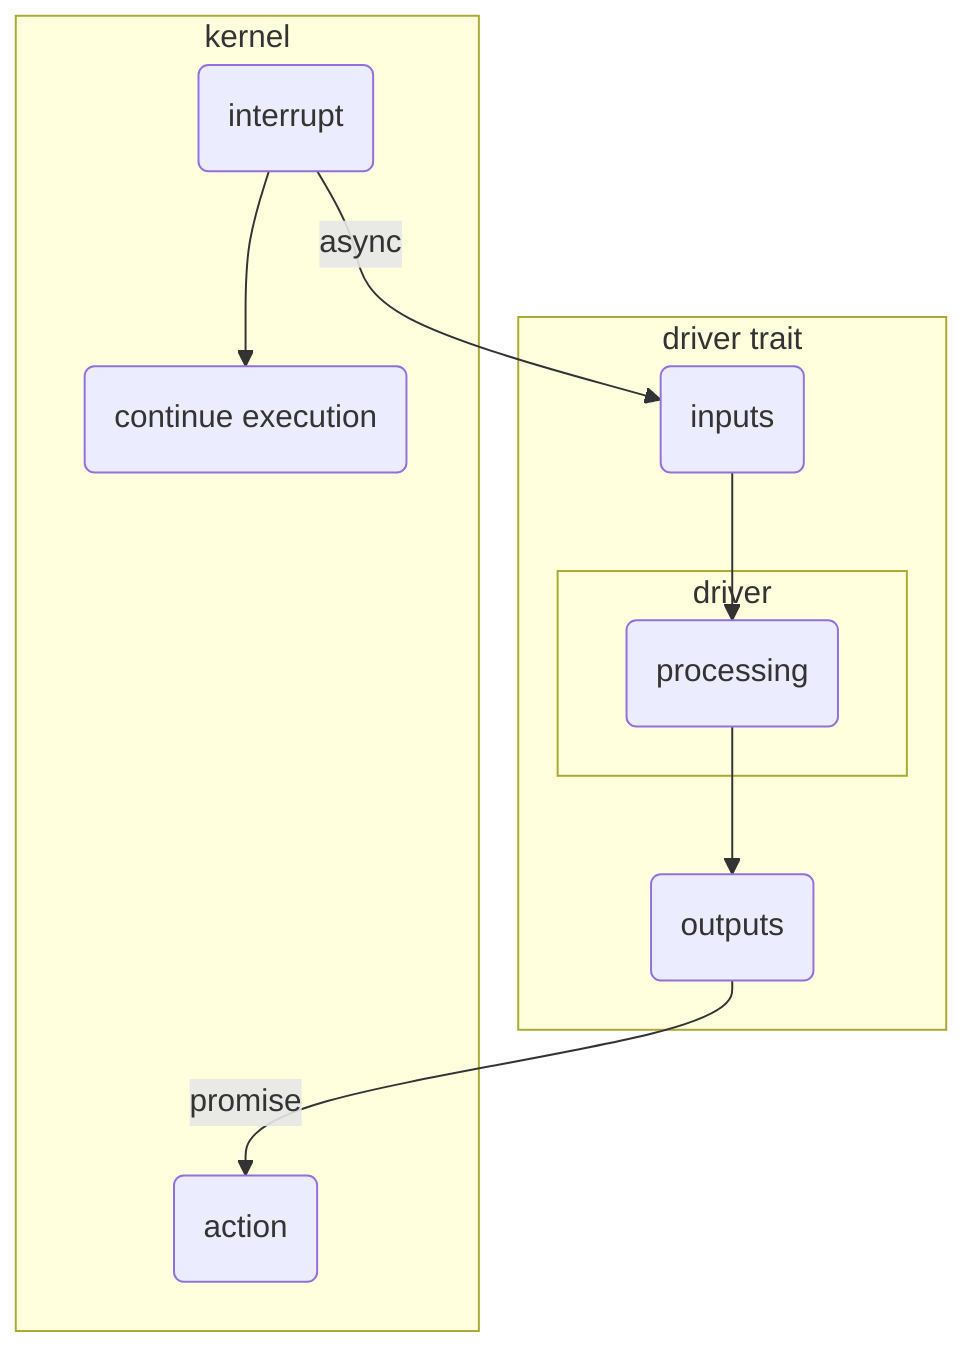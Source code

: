 graph TD
    subgraph driver trait
        I(inputs)
        O(outputs)
        subgraph driver
            P(processing)
        end
        I --> P
        P --> O
    end
    subgraph kernel
        INT(interrupt)
        OUT(action)
        C(continue execution)
        INT -->|async| I
        O -->|promise| OUT
        INT --> C
    end